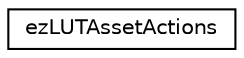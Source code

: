 digraph "Graphical Class Hierarchy"
{
 // LATEX_PDF_SIZE
  edge [fontname="Helvetica",fontsize="10",labelfontname="Helvetica",labelfontsize="10"];
  node [fontname="Helvetica",fontsize="10",shape=record];
  rankdir="LR";
  Node0 [label="ezLUTAssetActions",height=0.2,width=0.4,color="black", fillcolor="white", style="filled",URL="$dd/de4/classez_l_u_t_asset_actions.htm",tooltip=" "];
}
